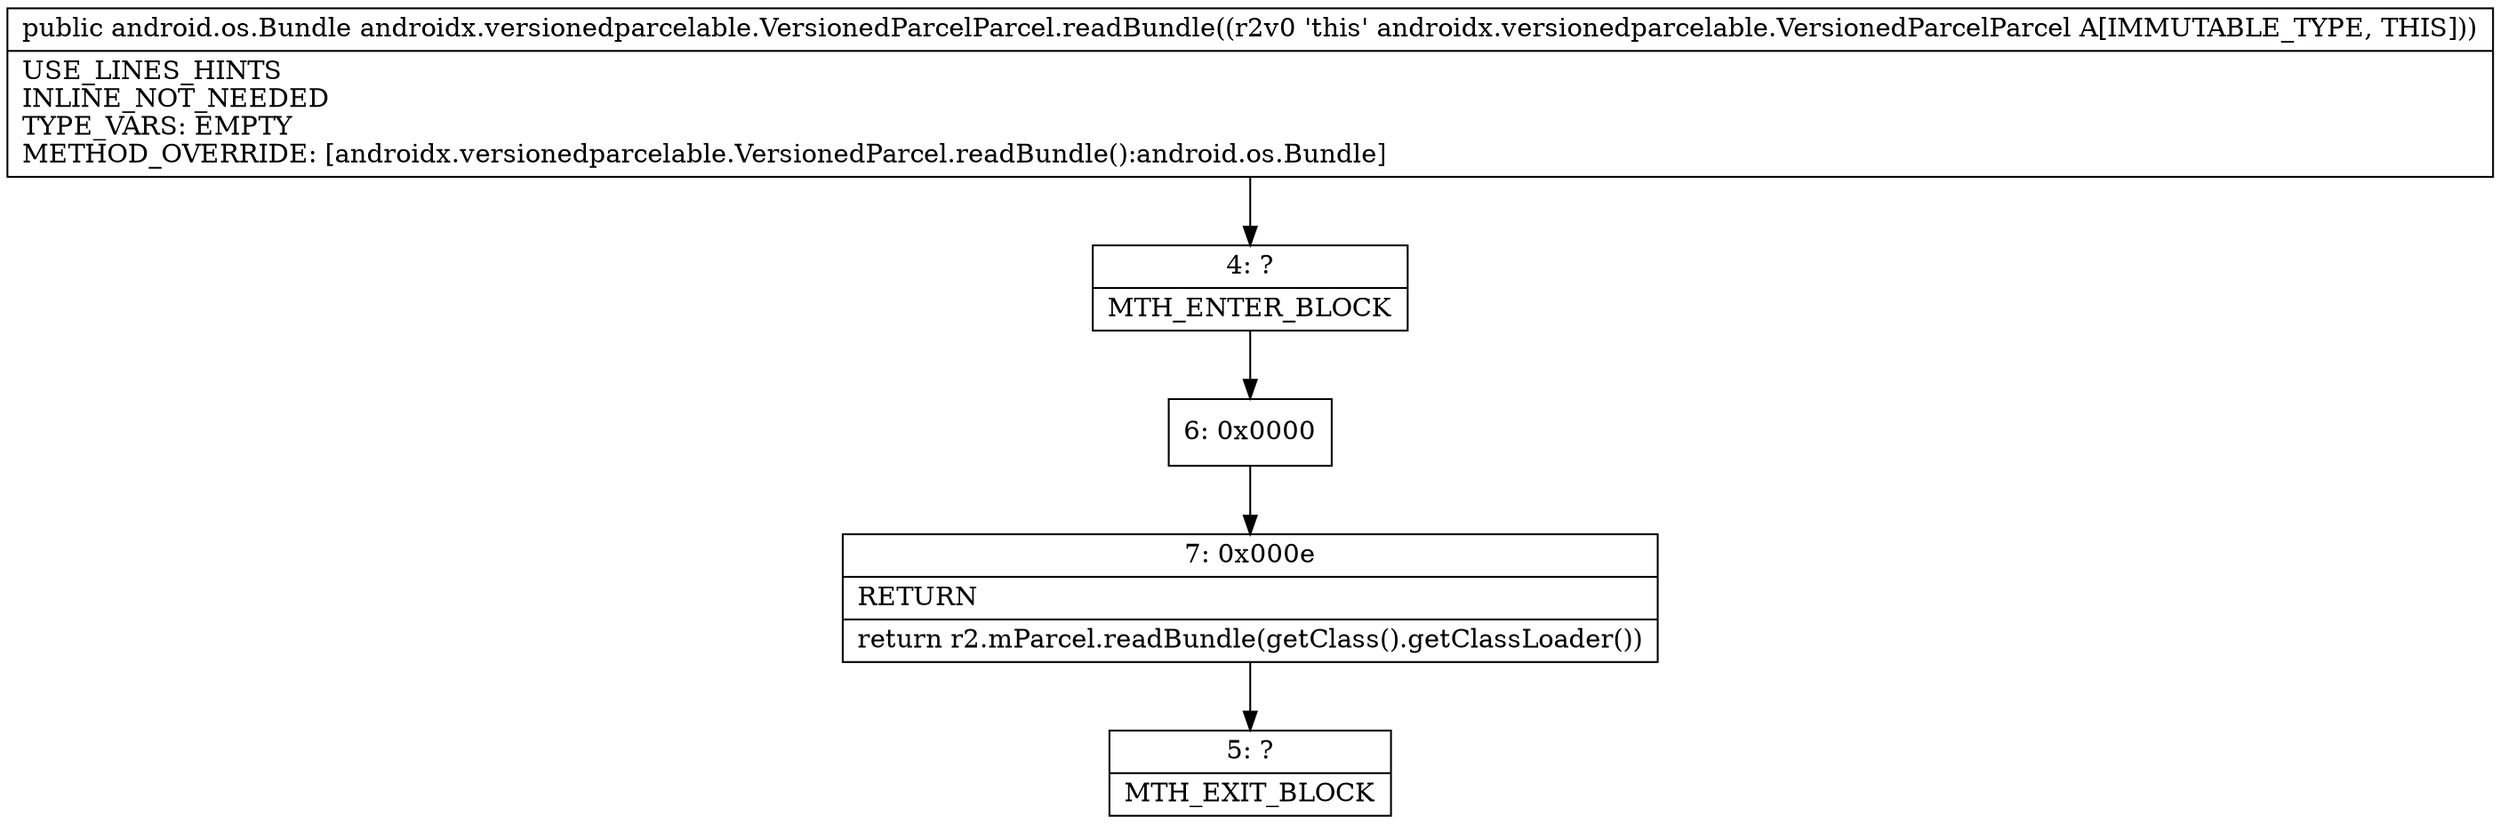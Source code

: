 digraph "CFG forandroidx.versionedparcelable.VersionedParcelParcel.readBundle()Landroid\/os\/Bundle;" {
Node_4 [shape=record,label="{4\:\ ?|MTH_ENTER_BLOCK\l}"];
Node_6 [shape=record,label="{6\:\ 0x0000}"];
Node_7 [shape=record,label="{7\:\ 0x000e|RETURN\l|return r2.mParcel.readBundle(getClass().getClassLoader())\l}"];
Node_5 [shape=record,label="{5\:\ ?|MTH_EXIT_BLOCK\l}"];
MethodNode[shape=record,label="{public android.os.Bundle androidx.versionedparcelable.VersionedParcelParcel.readBundle((r2v0 'this' androidx.versionedparcelable.VersionedParcelParcel A[IMMUTABLE_TYPE, THIS]))  | USE_LINES_HINTS\lINLINE_NOT_NEEDED\lTYPE_VARS: EMPTY\lMETHOD_OVERRIDE: [androidx.versionedparcelable.VersionedParcel.readBundle():android.os.Bundle]\l}"];
MethodNode -> Node_4;Node_4 -> Node_6;
Node_6 -> Node_7;
Node_7 -> Node_5;
}

